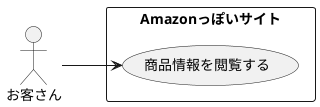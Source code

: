 @startuml エンドユーザーユースケース図

left to right direction

actor お客さん
rectangle Amazonっぽいサイト {
    お客さん --> (商品情報を閲覧する)
}

@enduml
